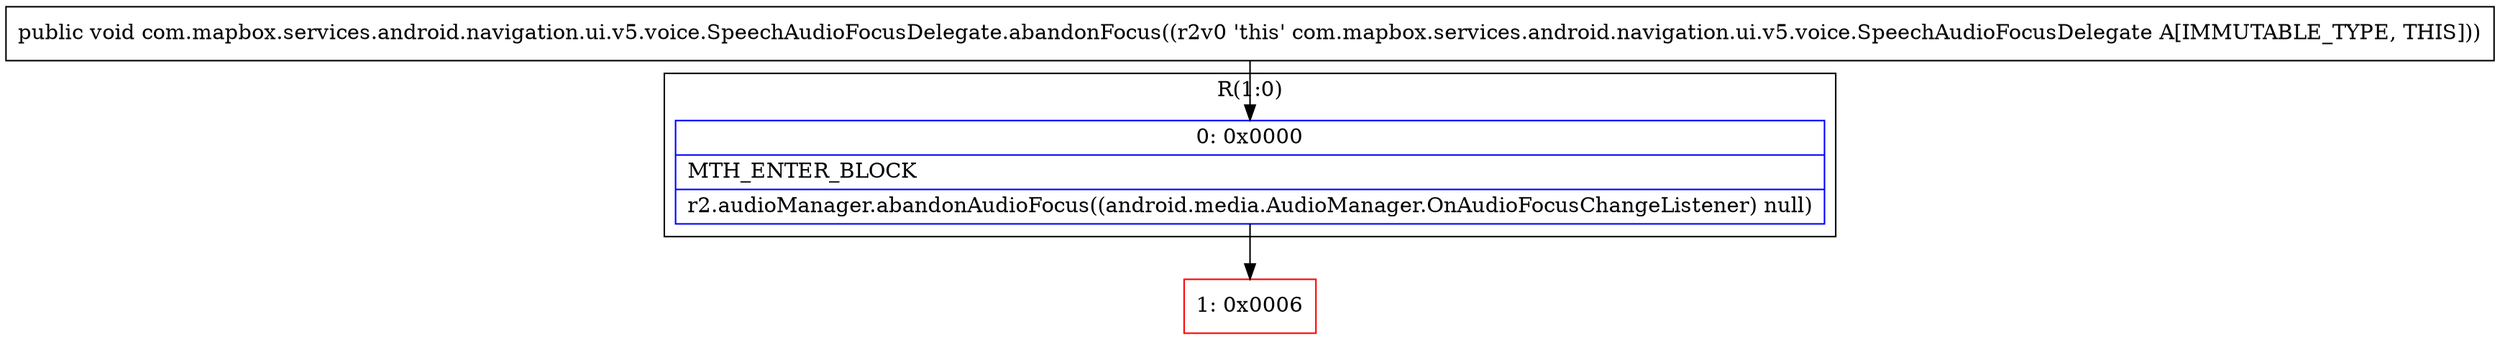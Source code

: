 digraph "CFG forcom.mapbox.services.android.navigation.ui.v5.voice.SpeechAudioFocusDelegate.abandonFocus()V" {
subgraph cluster_Region_983648168 {
label = "R(1:0)";
node [shape=record,color=blue];
Node_0 [shape=record,label="{0\:\ 0x0000|MTH_ENTER_BLOCK\l|r2.audioManager.abandonAudioFocus((android.media.AudioManager.OnAudioFocusChangeListener) null)\l}"];
}
Node_1 [shape=record,color=red,label="{1\:\ 0x0006}"];
MethodNode[shape=record,label="{public void com.mapbox.services.android.navigation.ui.v5.voice.SpeechAudioFocusDelegate.abandonFocus((r2v0 'this' com.mapbox.services.android.navigation.ui.v5.voice.SpeechAudioFocusDelegate A[IMMUTABLE_TYPE, THIS])) }"];
MethodNode -> Node_0;
Node_0 -> Node_1;
}

